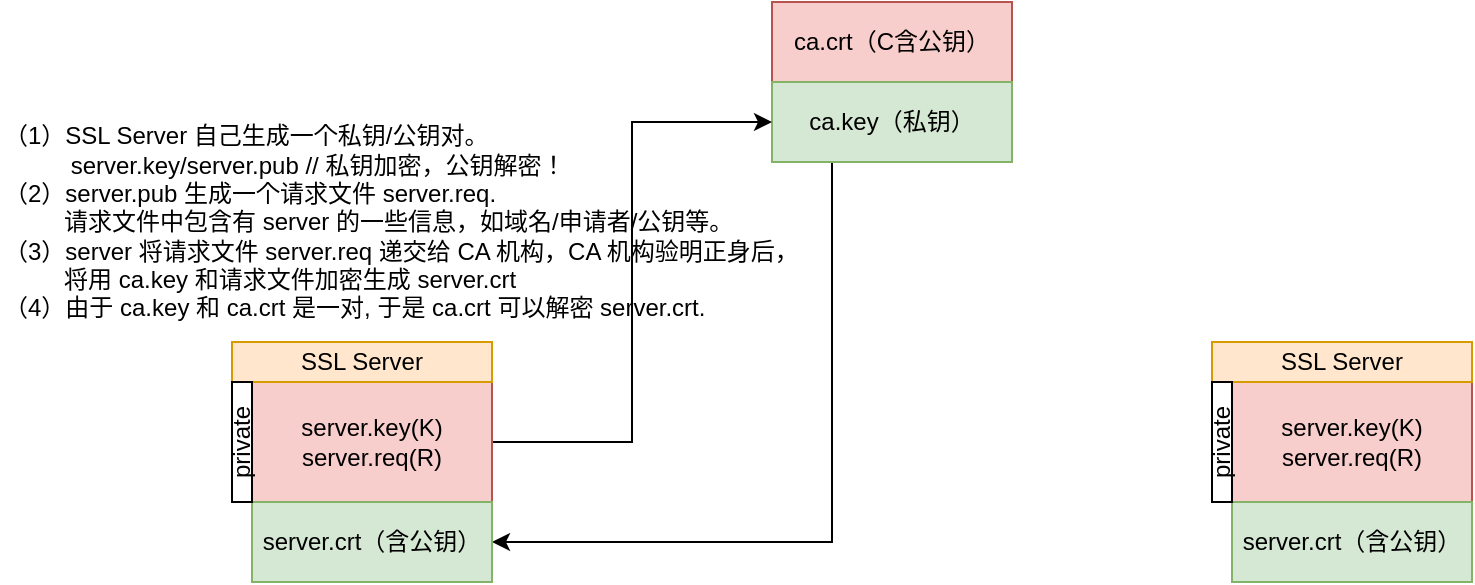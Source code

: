 <mxfile version="14.5.8" type="github" pages="4">
  <diagram id="usudOl2hQWrfcTdjeims" name="1、SSL/TLS 工作流">
    <mxGraphModel dx="782" dy="413" grid="1" gridSize="10" guides="1" tooltips="1" connect="1" arrows="1" fold="1" page="1" pageScale="1" pageWidth="827" pageHeight="1169" math="0" shadow="0">
      <root>
        <mxCell id="0" />
        <mxCell id="1" parent="0" />
        <mxCell id="M_1XHOwgBamssy-m5vK4-1" value="ca.crt（C含公钥）" style="rounded=0;whiteSpace=wrap;html=1;fillColor=#f8cecc;strokeColor=#b85450;" vertex="1" parent="1">
          <mxGeometry x="390" y="50" width="120" height="40" as="geometry" />
        </mxCell>
        <mxCell id="M_1XHOwgBamssy-m5vK4-8" style="edgeStyle=orthogonalEdgeStyle;rounded=0;orthogonalLoop=1;jettySize=auto;html=1;exitX=0.25;exitY=1;exitDx=0;exitDy=0;entryX=1;entryY=0.5;entryDx=0;entryDy=0;" edge="1" parent="1" source="M_1XHOwgBamssy-m5vK4-2" target="M_1XHOwgBamssy-m5vK4-4">
          <mxGeometry relative="1" as="geometry" />
        </mxCell>
        <mxCell id="M_1XHOwgBamssy-m5vK4-2" value="ca.key（私钥）" style="rounded=0;whiteSpace=wrap;html=1;fillColor=#d5e8d4;strokeColor=#82b366;" vertex="1" parent="1">
          <mxGeometry x="390" y="90" width="120" height="40" as="geometry" />
        </mxCell>
        <mxCell id="M_1XHOwgBamssy-m5vK4-7" style="edgeStyle=orthogonalEdgeStyle;rounded=0;orthogonalLoop=1;jettySize=auto;html=1;exitX=1;exitY=0.5;exitDx=0;exitDy=0;entryX=0;entryY=0.5;entryDx=0;entryDy=0;" edge="1" parent="1" source="M_1XHOwgBamssy-m5vK4-3" target="M_1XHOwgBamssy-m5vK4-2">
          <mxGeometry relative="1" as="geometry" />
        </mxCell>
        <mxCell id="M_1XHOwgBamssy-m5vK4-3" value="server.key(K)&lt;br&gt;server.req(R)" style="rounded=0;whiteSpace=wrap;html=1;fillColor=#f8cecc;strokeColor=#b85450;" vertex="1" parent="1">
          <mxGeometry x="130" y="240" width="120" height="60" as="geometry" />
        </mxCell>
        <mxCell id="M_1XHOwgBamssy-m5vK4-4" value="server.crt（含公钥）" style="rounded=0;whiteSpace=wrap;html=1;fillColor=#d5e8d4;strokeColor=#82b366;" vertex="1" parent="1">
          <mxGeometry x="130" y="300" width="120" height="40" as="geometry" />
        </mxCell>
        <mxCell id="M_1XHOwgBamssy-m5vK4-5" value="SSL Server" style="rounded=0;whiteSpace=wrap;html=1;fillColor=#ffe6cc;strokeColor=#d79b00;" vertex="1" parent="1">
          <mxGeometry x="120" y="220" width="130" height="20" as="geometry" />
        </mxCell>
        <mxCell id="M_1XHOwgBamssy-m5vK4-6" value="private&lt;br&gt;" style="rounded=0;whiteSpace=wrap;html=1;horizontal=0;" vertex="1" parent="1">
          <mxGeometry x="120" y="240" width="10" height="60" as="geometry" />
        </mxCell>
        <mxCell id="M_1XHOwgBamssy-m5vK4-9" value="&lt;div&gt;（1）SSL Server 自己生成一个私钥/公钥对。&lt;/div&gt;&lt;div&gt;&amp;nbsp; &amp;nbsp; &amp;nbsp; &amp;nbsp; &amp;nbsp; server.key/server.pub // 私钥加密，公钥解密！&lt;/div&gt;&lt;div&gt;（2）server.pub 生成一个请求文件 server.req.&amp;nbsp;&lt;/div&gt;&lt;div&gt;&amp;nbsp; &amp;nbsp; &amp;nbsp; &amp;nbsp; &amp;nbsp;请求文件中包含有 server 的一些信息，如域名/申请者/公钥等。&lt;/div&gt;&lt;div&gt;（3）server 将请求文件 server.req 递交给 CA 机构，CA 机构验明正身后，&lt;/div&gt;&lt;div&gt;&amp;nbsp; &amp;nbsp; &amp;nbsp; &amp;nbsp; &amp;nbsp;将用 ca.key 和请求文件加密生成 server.crt&lt;/div&gt;&lt;div&gt;（4）由于 ca.key 和 ca.crt 是一对, 于是 ca.crt 可以解密 server.crt.&lt;/div&gt;" style="text;html=1;align=left;verticalAlign=middle;resizable=0;points=[];autosize=1;strokeColor=none;" vertex="1" parent="1">
          <mxGeometry x="4" y="110" width="410" height="100" as="geometry" />
        </mxCell>
        <mxCell id="M_1XHOwgBamssy-m5vK4-10" value="server.key(K)&lt;br&gt;server.req(R)" style="rounded=0;whiteSpace=wrap;html=1;fillColor=#f8cecc;strokeColor=#b85450;" vertex="1" parent="1">
          <mxGeometry x="620" y="240" width="120" height="60" as="geometry" />
        </mxCell>
        <mxCell id="M_1XHOwgBamssy-m5vK4-11" value="server.crt（含公钥）" style="rounded=0;whiteSpace=wrap;html=1;fillColor=#d5e8d4;strokeColor=#82b366;" vertex="1" parent="1">
          <mxGeometry x="620" y="300" width="120" height="40" as="geometry" />
        </mxCell>
        <mxCell id="M_1XHOwgBamssy-m5vK4-12" value="SSL Server" style="rounded=0;whiteSpace=wrap;html=1;fillColor=#ffe6cc;strokeColor=#d79b00;" vertex="1" parent="1">
          <mxGeometry x="610" y="220" width="130" height="20" as="geometry" />
        </mxCell>
        <mxCell id="M_1XHOwgBamssy-m5vK4-13" value="private&lt;br&gt;" style="rounded=0;whiteSpace=wrap;html=1;horizontal=0;" vertex="1" parent="1">
          <mxGeometry x="610" y="240" width="10" height="60" as="geometry" />
        </mxCell>
      </root>
    </mxGraphModel>
  </diagram>
  <diagram id="n2f21jLGq0TGU36OY2TN" name="2、单向认证工作流">
    <mxGraphModel dx="782" dy="469" grid="1" gridSize="10" guides="1" tooltips="1" connect="1" arrows="1" fold="1" page="1" pageScale="1" pageWidth="827" pageHeight="1169" math="0" shadow="0">
      <root>
        <mxCell id="1SgXj4m7_j4faii4NK7W-0" />
        <mxCell id="1SgXj4m7_j4faii4NK7W-1" parent="1SgXj4m7_j4faii4NK7W-0" />
      </root>
    </mxGraphModel>
  </diagram>
  <diagram id="beMZ7lyl67EaBGnttzFK" name="3、双向认证工作流">
    <mxGraphModel dx="1234" dy="413" grid="1" gridSize="10" guides="1" tooltips="1" connect="1" arrows="1" fold="1" page="1" pageScale="1" pageWidth="827" pageHeight="1169" math="0" shadow="0">
      <root>
        <mxCell id="3dz0RBqFWSMw2vPgJC-f-0" />
        <mxCell id="3dz0RBqFWSMw2vPgJC-f-1" parent="3dz0RBqFWSMw2vPgJC-f-0" />
        <mxCell id="MNxAkdJ7J1whw2xJ0x19-0" value="ca.crt（C含公钥）" style="rounded=0;whiteSpace=wrap;html=1;fillColor=#f8cecc;strokeColor=#b85450;" vertex="1" parent="3dz0RBqFWSMw2vPgJC-f-1">
          <mxGeometry x="347" y="100" width="160" height="40" as="geometry" />
        </mxCell>
        <mxCell id="p8KkmGoKUOGrScEdN8gC-11" style="edgeStyle=orthogonalEdgeStyle;rounded=0;orthogonalLoop=1;jettySize=auto;html=1;exitX=0.25;exitY=1;exitDx=0;exitDy=0;entryX=1;entryY=0.5;entryDx=0;entryDy=0;" edge="1" parent="3dz0RBqFWSMw2vPgJC-f-1" source="MNxAkdJ7J1whw2xJ0x19-1" target="p8KkmGoKUOGrScEdN8gC-5">
          <mxGeometry relative="1" as="geometry" />
        </mxCell>
        <mxCell id="p8KkmGoKUOGrScEdN8gC-17" value="下发证书" style="edgeLabel;html=1;align=center;verticalAlign=middle;resizable=0;points=[];" vertex="1" connectable="0" parent="p8KkmGoKUOGrScEdN8gC-11">
          <mxGeometry x="-0.674" y="1" relative="1" as="geometry">
            <mxPoint as="offset" />
          </mxGeometry>
        </mxCell>
        <mxCell id="p8KkmGoKUOGrScEdN8gC-13" style="edgeStyle=orthogonalEdgeStyle;rounded=0;orthogonalLoop=1;jettySize=auto;html=1;exitX=0.75;exitY=1;exitDx=0;exitDy=0;entryX=0;entryY=0.5;entryDx=0;entryDy=0;" edge="1" parent="3dz0RBqFWSMw2vPgJC-f-1" source="MNxAkdJ7J1whw2xJ0x19-1" target="p8KkmGoKUOGrScEdN8gC-1">
          <mxGeometry relative="1" as="geometry" />
        </mxCell>
        <mxCell id="p8KkmGoKUOGrScEdN8gC-18" value="下发证书" style="edgeLabel;html=1;align=center;verticalAlign=middle;resizable=0;points=[];" vertex="1" connectable="0" parent="p8KkmGoKUOGrScEdN8gC-13">
          <mxGeometry x="-0.705" y="1" relative="1" as="geometry">
            <mxPoint as="offset" />
          </mxGeometry>
        </mxCell>
        <mxCell id="p8KkmGoKUOGrScEdN8gC-19" style="edgeStyle=orthogonalEdgeStyle;rounded=0;orthogonalLoop=1;jettySize=auto;html=1;exitX=0;exitY=0.25;exitDx=0;exitDy=0;entryX=0.5;entryY=1;entryDx=0;entryDy=0;" edge="1" parent="3dz0RBqFWSMw2vPgJC-f-1" source="MNxAkdJ7J1whw2xJ0x19-1" target="p8KkmGoKUOGrScEdN8gC-15">
          <mxGeometry relative="1" as="geometry" />
        </mxCell>
        <mxCell id="MNxAkdJ7J1whw2xJ0x19-1" value="ca.key（私钥）" style="rounded=0;whiteSpace=wrap;html=1;fillColor=#d5e8d4;strokeColor=#82b366;" vertex="1" parent="3dz0RBqFWSMw2vPgJC-f-1">
          <mxGeometry x="347" y="140" width="160" height="40" as="geometry" />
        </mxCell>
        <mxCell id="p8KkmGoKUOGrScEdN8gC-0" value="client.key(K)&lt;br&gt;client.req(R)" style="rounded=0;whiteSpace=wrap;html=1;fillColor=#f8cecc;strokeColor=#b85450;" vertex="1" parent="3dz0RBqFWSMw2vPgJC-f-1">
          <mxGeometry x="580" y="250" width="120" height="60" as="geometry" />
        </mxCell>
        <mxCell id="p8KkmGoKUOGrScEdN8gC-1" value="client.crt（含公钥）" style="rounded=0;whiteSpace=wrap;html=1;fillColor=#d5e8d4;strokeColor=#82b366;" vertex="1" parent="3dz0RBqFWSMw2vPgJC-f-1">
          <mxGeometry x="580" y="310" width="120" height="40" as="geometry" />
        </mxCell>
        <mxCell id="p8KkmGoKUOGrScEdN8gC-2" value="SSL client" style="rounded=0;whiteSpace=wrap;html=1;fillColor=#ffe6cc;strokeColor=#d79b00;" vertex="1" parent="3dz0RBqFWSMw2vPgJC-f-1">
          <mxGeometry x="570" y="230" width="130" height="20" as="geometry" />
        </mxCell>
        <mxCell id="p8KkmGoKUOGrScEdN8gC-12" style="edgeStyle=orthogonalEdgeStyle;rounded=0;orthogonalLoop=1;jettySize=auto;html=1;exitX=0;exitY=0.5;exitDx=0;exitDy=0;" edge="1" parent="3dz0RBqFWSMw2vPgJC-f-1">
          <mxGeometry relative="1" as="geometry">
            <mxPoint x="569" y="280" as="sourcePoint" />
            <mxPoint x="469" y="280" as="targetPoint" />
          </mxGeometry>
        </mxCell>
        <mxCell id="p8KkmGoKUOGrScEdN8gC-16" value="申请证书" style="edgeLabel;html=1;align=center;verticalAlign=middle;resizable=0;points=[];" vertex="1" connectable="0" parent="p8KkmGoKUOGrScEdN8gC-12">
          <mxGeometry x="-0.206" y="2" relative="1" as="geometry">
            <mxPoint as="offset" />
          </mxGeometry>
        </mxCell>
        <mxCell id="p8KkmGoKUOGrScEdN8gC-3" value="private&lt;br&gt;" style="rounded=0;whiteSpace=wrap;html=1;horizontal=0;" vertex="1" parent="3dz0RBqFWSMw2vPgJC-f-1">
          <mxGeometry x="570" y="250" width="10" height="60" as="geometry" />
        </mxCell>
        <mxCell id="p8KkmGoKUOGrScEdN8gC-10" value="申请证书" style="edgeStyle=orthogonalEdgeStyle;rounded=0;orthogonalLoop=1;jettySize=auto;html=1;exitX=1;exitY=0.5;exitDx=0;exitDy=0;" edge="1" parent="3dz0RBqFWSMw2vPgJC-f-1">
          <mxGeometry relative="1" as="geometry">
            <mxPoint x="279" y="280" as="sourcePoint" />
            <mxPoint x="389" y="280" as="targetPoint" />
          </mxGeometry>
        </mxCell>
        <mxCell id="p8KkmGoKUOGrScEdN8gC-4" value="server.key(K)&lt;br&gt;server.req(R)" style="rounded=0;whiteSpace=wrap;html=1;fillColor=#f8cecc;strokeColor=#b85450;" vertex="1" parent="3dz0RBqFWSMw2vPgJC-f-1">
          <mxGeometry x="160" y="250" width="120" height="60" as="geometry" />
        </mxCell>
        <mxCell id="p8KkmGoKUOGrScEdN8gC-21" style="edgeStyle=orthogonalEdgeStyle;curved=1;rounded=0;orthogonalLoop=1;jettySize=auto;html=1;exitX=0.5;exitY=1;exitDx=0;exitDy=0;entryX=0.5;entryY=1;entryDx=0;entryDy=0;fontSize=32;" edge="1" parent="3dz0RBqFWSMw2vPgJC-f-1" source="p8KkmGoKUOGrScEdN8gC-5" target="p8KkmGoKUOGrScEdN8gC-1">
          <mxGeometry relative="1" as="geometry">
            <Array as="points">
              <mxPoint x="220" y="490" />
              <mxPoint x="640" y="490" />
            </Array>
          </mxGeometry>
        </mxCell>
        <mxCell id="p8KkmGoKUOGrScEdN8gC-22" value="中心级证书认证" style="edgeLabel;html=1;align=center;verticalAlign=middle;resizable=0;points=[];fontSize=32;" vertex="1" connectable="0" parent="p8KkmGoKUOGrScEdN8gC-21">
          <mxGeometry x="0.05" relative="1" as="geometry">
            <mxPoint as="offset" />
          </mxGeometry>
        </mxCell>
        <mxCell id="p8KkmGoKUOGrScEdN8gC-5" value="server.crt（含公钥）" style="rounded=0;whiteSpace=wrap;html=1;fillColor=#d5e8d4;strokeColor=#82b366;" vertex="1" parent="3dz0RBqFWSMw2vPgJC-f-1">
          <mxGeometry x="160" y="310" width="120" height="40" as="geometry" />
        </mxCell>
        <mxCell id="p8KkmGoKUOGrScEdN8gC-6" value="SSL Server" style="rounded=0;whiteSpace=wrap;html=1;fillColor=#ffe6cc;strokeColor=#d79b00;" vertex="1" parent="3dz0RBqFWSMw2vPgJC-f-1">
          <mxGeometry x="150" y="230" width="130" height="20" as="geometry" />
        </mxCell>
        <mxCell id="p8KkmGoKUOGrScEdN8gC-7" value="private&lt;br&gt;" style="rounded=0;whiteSpace=wrap;html=1;horizontal=0;" vertex="1" parent="3dz0RBqFWSMw2vPgJC-f-1">
          <mxGeometry x="150" y="250" width="10" height="60" as="geometry" />
        </mxCell>
        <mxCell id="p8KkmGoKUOGrScEdN8gC-8" value="协同中心1" style="text;html=1;align=center;verticalAlign=middle;resizable=0;points=[];autosize=1;strokeColor=none;" vertex="1" parent="3dz0RBqFWSMw2vPgJC-f-1">
          <mxGeometry x="180" y="360" width="70" height="20" as="geometry" />
        </mxCell>
        <mxCell id="p8KkmGoKUOGrScEdN8gC-9" value="协同中心N" style="text;html=1;align=center;verticalAlign=middle;resizable=0;points=[];autosize=1;strokeColor=none;" vertex="1" parent="3dz0RBqFWSMw2vPgJC-f-1">
          <mxGeometry x="610" y="360" width="70" height="20" as="geometry" />
        </mxCell>
        <mxCell id="p8KkmGoKUOGrScEdN8gC-14" value="CA中心" style="text;html=1;align=center;verticalAlign=middle;resizable=0;points=[];autosize=1;strokeColor=none;" vertex="1" parent="3dz0RBqFWSMw2vPgJC-f-1">
          <mxGeometry x="394" y="180" width="60" height="20" as="geometry" />
        </mxCell>
        <mxCell id="p8KkmGoKUOGrScEdN8gC-15" value="审核申请信息" style="ellipse;whiteSpace=wrap;html=1;align=center;fillColor=#6a00ff;strokeColor=#3700CC;fontColor=#ffffff;" vertex="1" parent="3dz0RBqFWSMw2vPgJC-f-1">
          <mxGeometry x="230" y="20" width="100" height="60" as="geometry" />
        </mxCell>
        <mxCell id="p8KkmGoKUOGrScEdN8gC-20" value="......" style="text;html=1;align=center;verticalAlign=middle;resizable=0;points=[];autosize=1;strokeColor=none;fontSize=32;" vertex="1" parent="3dz0RBqFWSMw2vPgJC-f-1">
          <mxGeometry x="385" y="340" width="70" height="40" as="geometry" />
        </mxCell>
        <mxCell id="l5K3RtfWvoYoOj4n8CHh-0" value="https://blog.csdn.net/ustccw/article/details/76691248" style="text;html=1;align=center;verticalAlign=middle;resizable=0;points=[];autosize=1;strokeColor=none;fontSize=12;" vertex="1" parent="3dz0RBqFWSMw2vPgJC-f-1">
          <mxGeometry x="495" y="40" width="290" height="20" as="geometry" />
        </mxCell>
      </root>
    </mxGraphModel>
  </diagram>
  <diagram name="Copy of 3、双向认证工作流" id="oYUwI4qZE_V6TzpZUTI1">
    <mxGraphModel dx="1234" dy="413" grid="1" gridSize="10" guides="1" tooltips="1" connect="1" arrows="1" fold="1" page="1" pageScale="1" pageWidth="827" pageHeight="1169" math="0" shadow="0">
      <root>
        <mxCell id="r9tPjK1KiD99Vy_BQhZO-0" />
        <mxCell id="r9tPjK1KiD99Vy_BQhZO-1" parent="r9tPjK1KiD99Vy_BQhZO-0" />
        <mxCell id="r9tPjK1KiD99Vy_BQhZO-2" value="ca.crt（C含公钥）" style="rounded=0;whiteSpace=wrap;html=1;fillColor=#f8cecc;strokeColor=#b85450;" vertex="1" parent="r9tPjK1KiD99Vy_BQhZO-1">
          <mxGeometry x="308" y="100" width="160" height="40" as="geometry" />
        </mxCell>
        <mxCell id="r9tPjK1KiD99Vy_BQhZO-3" style="edgeStyle=orthogonalEdgeStyle;rounded=0;orthogonalLoop=1;jettySize=auto;html=1;exitX=0.25;exitY=1;exitDx=0;exitDy=0;entryX=1;entryY=0.5;entryDx=0;entryDy=0;" edge="1" parent="r9tPjK1KiD99Vy_BQhZO-1" source="r9tPjK1KiD99Vy_BQhZO-8" target="r9tPjK1KiD99Vy_BQhZO-19">
          <mxGeometry relative="1" as="geometry" />
        </mxCell>
        <mxCell id="r9tPjK1KiD99Vy_BQhZO-4" value="下发证书" style="edgeLabel;html=1;align=center;verticalAlign=middle;resizable=0;points=[];" vertex="1" connectable="0" parent="r9tPjK1KiD99Vy_BQhZO-3">
          <mxGeometry x="-0.674" y="1" relative="1" as="geometry">
            <mxPoint as="offset" />
          </mxGeometry>
        </mxCell>
        <mxCell id="r9tPjK1KiD99Vy_BQhZO-5" style="edgeStyle=orthogonalEdgeStyle;rounded=0;orthogonalLoop=1;jettySize=auto;html=1;exitX=0.25;exitY=1;exitDx=0;exitDy=0;entryX=0;entryY=0.5;entryDx=0;entryDy=0;" edge="1" parent="r9tPjK1KiD99Vy_BQhZO-1" source="r9tPjK1KiD99Vy_BQhZO-28" target="r9tPjK1KiD99Vy_BQhZO-10">
          <mxGeometry relative="1" as="geometry" />
        </mxCell>
        <mxCell id="r9tPjK1KiD99Vy_BQhZO-6" value="下发证书" style="edgeLabel;html=1;align=center;verticalAlign=middle;resizable=0;points=[];" vertex="1" connectable="0" parent="r9tPjK1KiD99Vy_BQhZO-5">
          <mxGeometry x="-0.705" y="1" relative="1" as="geometry">
            <mxPoint as="offset" />
          </mxGeometry>
        </mxCell>
        <mxCell id="r9tPjK1KiD99Vy_BQhZO-8" value="ca.key（私钥）" style="rounded=0;whiteSpace=wrap;html=1;fillColor=#d5e8d4;strokeColor=#82b366;" vertex="1" parent="r9tPjK1KiD99Vy_BQhZO-1">
          <mxGeometry x="308" y="140" width="160" height="40" as="geometry" />
        </mxCell>
        <mxCell id="r9tPjK1KiD99Vy_BQhZO-9" value="client.key(K)&lt;br&gt;client.req(R)" style="rounded=0;whiteSpace=wrap;html=1;fillColor=#f8cecc;strokeColor=#b85450;" vertex="1" parent="r9tPjK1KiD99Vy_BQhZO-1">
          <mxGeometry x="681" y="250" width="120" height="60" as="geometry" />
        </mxCell>
        <mxCell id="r9tPjK1KiD99Vy_BQhZO-10" value="client.crt（含公钥）" style="rounded=0;whiteSpace=wrap;html=1;fillColor=#d5e8d4;strokeColor=#82b366;" vertex="1" parent="r9tPjK1KiD99Vy_BQhZO-1">
          <mxGeometry x="681" y="310" width="120" height="40" as="geometry" />
        </mxCell>
        <mxCell id="r9tPjK1KiD99Vy_BQhZO-11" value="SSL client" style="rounded=0;whiteSpace=wrap;html=1;fillColor=#ffe6cc;strokeColor=#d79b00;" vertex="1" parent="r9tPjK1KiD99Vy_BQhZO-1">
          <mxGeometry x="671" y="230" width="130" height="20" as="geometry" />
        </mxCell>
        <mxCell id="r9tPjK1KiD99Vy_BQhZO-29" value="申请证书" style="edgeStyle=orthogonalEdgeStyle;curved=1;rounded=0;orthogonalLoop=1;jettySize=auto;html=1;exitX=0;exitY=0.5;exitDx=0;exitDy=0;fontSize=12;" edge="1" parent="r9tPjK1KiD99Vy_BQhZO-1" source="r9tPjK1KiD99Vy_BQhZO-14">
          <mxGeometry relative="1" as="geometry">
            <mxPoint x="600" y="280" as="targetPoint" />
          </mxGeometry>
        </mxCell>
        <mxCell id="r9tPjK1KiD99Vy_BQhZO-14" value="private&lt;br&gt;" style="rounded=0;whiteSpace=wrap;html=1;horizontal=0;" vertex="1" parent="r9tPjK1KiD99Vy_BQhZO-1">
          <mxGeometry x="671" y="250" width="10" height="60" as="geometry" />
        </mxCell>
        <mxCell id="r9tPjK1KiD99Vy_BQhZO-15" value="申请证书" style="edgeStyle=orthogonalEdgeStyle;rounded=0;orthogonalLoop=1;jettySize=auto;html=1;exitX=1;exitY=0.5;exitDx=0;exitDy=0;" edge="1" parent="r9tPjK1KiD99Vy_BQhZO-1">
          <mxGeometry relative="1" as="geometry">
            <mxPoint x="279" y="280" as="sourcePoint" />
            <mxPoint x="350" y="280" as="targetPoint" />
          </mxGeometry>
        </mxCell>
        <mxCell id="r9tPjK1KiD99Vy_BQhZO-16" value="server.key(K)&lt;br&gt;server.req(R)" style="rounded=0;whiteSpace=wrap;html=1;fillColor=#f8cecc;strokeColor=#b85450;" vertex="1" parent="r9tPjK1KiD99Vy_BQhZO-1">
          <mxGeometry x="160" y="250" width="120" height="60" as="geometry" />
        </mxCell>
        <mxCell id="r9tPjK1KiD99Vy_BQhZO-17" style="edgeStyle=orthogonalEdgeStyle;curved=1;rounded=0;orthogonalLoop=1;jettySize=auto;html=1;exitX=0.5;exitY=1;exitDx=0;exitDy=0;entryX=0.5;entryY=1;entryDx=0;entryDy=0;fontSize=32;" edge="1" parent="r9tPjK1KiD99Vy_BQhZO-1" source="r9tPjK1KiD99Vy_BQhZO-19" target="r9tPjK1KiD99Vy_BQhZO-10">
          <mxGeometry relative="1" as="geometry">
            <Array as="points">
              <mxPoint x="220" y="490" />
              <mxPoint x="640" y="490" />
            </Array>
          </mxGeometry>
        </mxCell>
        <mxCell id="r9tPjK1KiD99Vy_BQhZO-18" value="中心间证书认证" style="edgeLabel;html=1;align=center;verticalAlign=middle;resizable=0;points=[];fontSize=32;" vertex="1" connectable="0" parent="r9tPjK1KiD99Vy_BQhZO-17">
          <mxGeometry x="0.05" relative="1" as="geometry">
            <mxPoint as="offset" />
          </mxGeometry>
        </mxCell>
        <mxCell id="r9tPjK1KiD99Vy_BQhZO-19" value="server.crt（含公钥）" style="rounded=0;whiteSpace=wrap;html=1;fillColor=#d5e8d4;strokeColor=#82b366;" vertex="1" parent="r9tPjK1KiD99Vy_BQhZO-1">
          <mxGeometry x="160" y="310" width="120" height="40" as="geometry" />
        </mxCell>
        <mxCell id="r9tPjK1KiD99Vy_BQhZO-20" value="SSL Server" style="rounded=0;whiteSpace=wrap;html=1;fillColor=#ffe6cc;strokeColor=#d79b00;" vertex="1" parent="r9tPjK1KiD99Vy_BQhZO-1">
          <mxGeometry x="150" y="230" width="130" height="20" as="geometry" />
        </mxCell>
        <mxCell id="r9tPjK1KiD99Vy_BQhZO-21" value="private&lt;br&gt;" style="rounded=0;whiteSpace=wrap;html=1;horizontal=0;" vertex="1" parent="r9tPjK1KiD99Vy_BQhZO-1">
          <mxGeometry x="150" y="250" width="10" height="60" as="geometry" />
        </mxCell>
        <mxCell id="r9tPjK1KiD99Vy_BQhZO-22" value="协同中心1" style="text;html=1;align=center;verticalAlign=middle;resizable=0;points=[];autosize=1;strokeColor=none;" vertex="1" parent="r9tPjK1KiD99Vy_BQhZO-1">
          <mxGeometry x="180" y="360" width="70" height="20" as="geometry" />
        </mxCell>
        <mxCell id="r9tPjK1KiD99Vy_BQhZO-23" value="协同中心N" style="text;html=1;align=center;verticalAlign=middle;resizable=0;points=[];autosize=1;strokeColor=none;" vertex="1" parent="r9tPjK1KiD99Vy_BQhZO-1">
          <mxGeometry x="711" y="360" width="70" height="20" as="geometry" />
        </mxCell>
        <mxCell id="r9tPjK1KiD99Vy_BQhZO-24" value="CA去中心" style="text;html=1;align=center;verticalAlign=middle;resizable=0;points=[];autosize=1;strokeColor=none;" vertex="1" parent="r9tPjK1KiD99Vy_BQhZO-1">
          <mxGeometry x="470" y="120" width="70" height="20" as="geometry" />
        </mxCell>
        <mxCell id="r9tPjK1KiD99Vy_BQhZO-25" value="审核申请信息" style="ellipse;whiteSpace=wrap;html=1;align=center;fillColor=#6a00ff;strokeColor=#3700CC;fontColor=#ffffff;" vertex="1" parent="r9tPjK1KiD99Vy_BQhZO-1">
          <mxGeometry x="160" y="10" width="100" height="60" as="geometry" />
        </mxCell>
        <mxCell id="r9tPjK1KiD99Vy_BQhZO-26" value="......" style="text;html=1;align=center;verticalAlign=middle;resizable=0;points=[];autosize=1;strokeColor=none;fontSize=32;" vertex="1" parent="r9tPjK1KiD99Vy_BQhZO-1">
          <mxGeometry x="444" y="340" width="70" height="40" as="geometry" />
        </mxCell>
        <mxCell id="r9tPjK1KiD99Vy_BQhZO-27" value="ca.crt（C含公钥）" style="rounded=0;whiteSpace=wrap;html=1;fillColor=#f8cecc;strokeColor=#b85450;" vertex="1" parent="r9tPjK1KiD99Vy_BQhZO-1">
          <mxGeometry x="560" y="100" width="160" height="40" as="geometry" />
        </mxCell>
        <mxCell id="r9tPjK1KiD99Vy_BQhZO-28" value="ca.key（私钥）" style="rounded=0;whiteSpace=wrap;html=1;fillColor=#d5e8d4;strokeColor=#82b366;" vertex="1" parent="r9tPjK1KiD99Vy_BQhZO-1">
          <mxGeometry x="560" y="140" width="160" height="40" as="geometry" />
        </mxCell>
      </root>
    </mxGraphModel>
  </diagram>
</mxfile>
